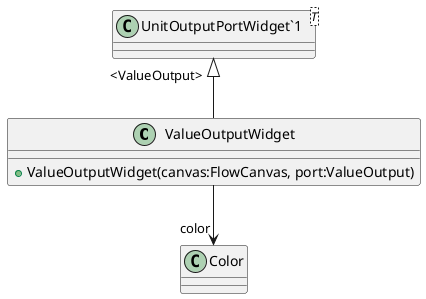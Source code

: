 @startuml
class ValueOutputWidget {
    + ValueOutputWidget(canvas:FlowCanvas, port:ValueOutput)
}
class "UnitOutputPortWidget`1"<T> {
}
"UnitOutputPortWidget`1" "<ValueOutput>" <|-- ValueOutputWidget
ValueOutputWidget --> "color" Color
@enduml
